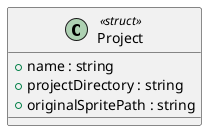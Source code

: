 @startuml
class Project <<struct>> {
    + name : string
    + projectDirectory : string
    + originalSpritePath : string
}
@enduml
